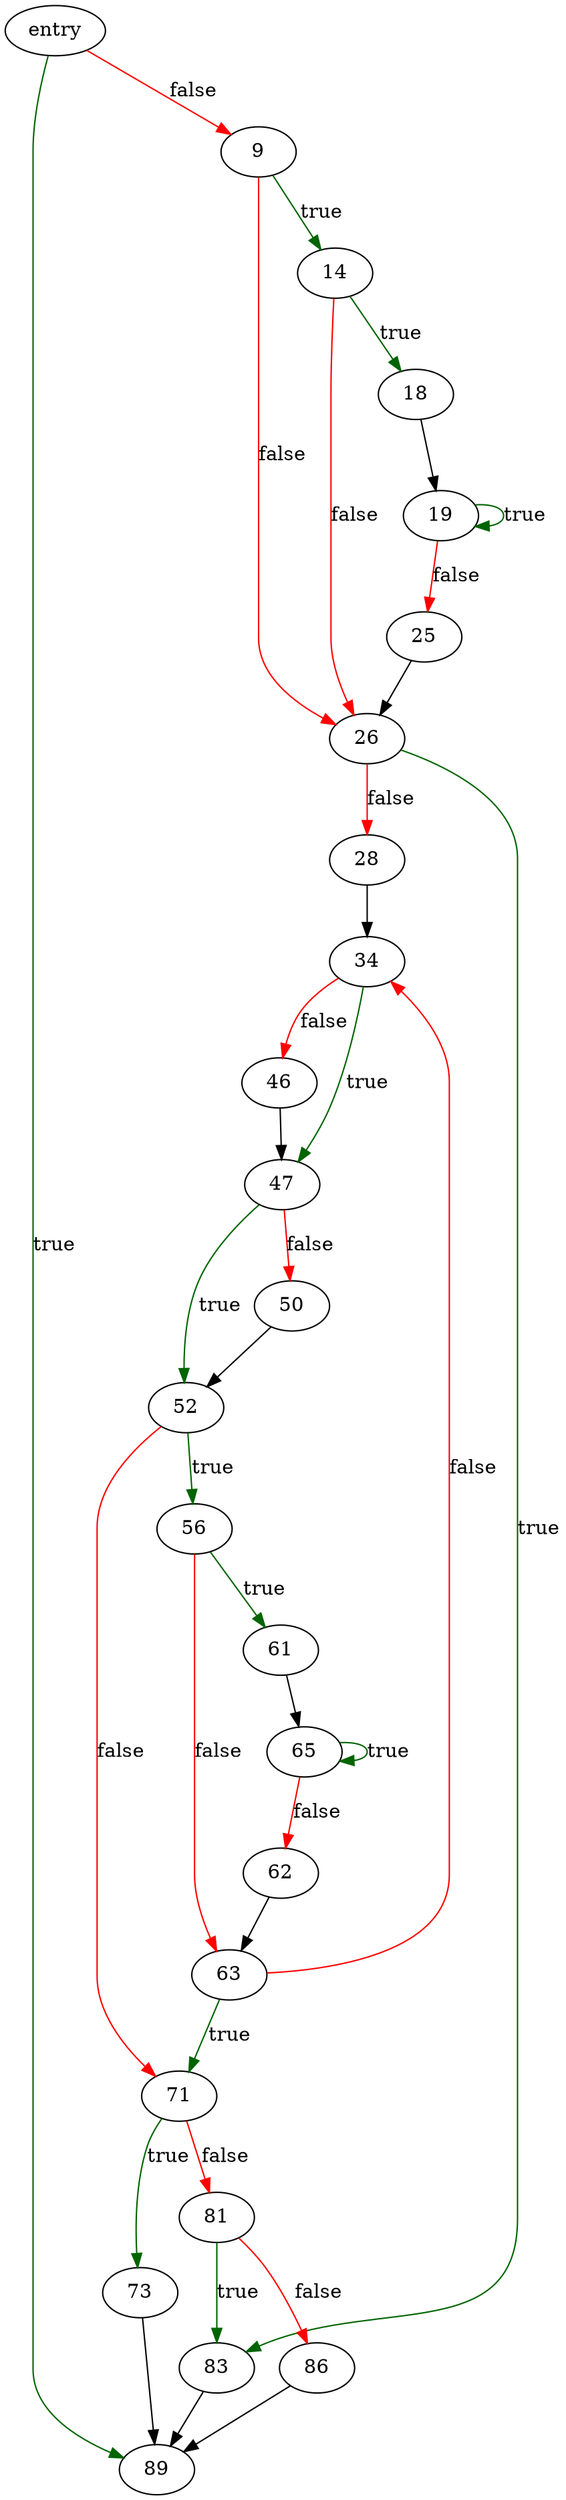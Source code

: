 digraph "pipe_fork" {
	// Node definitions.
	2 [label=entry];
	9;
	14;
	18;
	19;
	25;
	26;
	28;
	34;
	46;
	47;
	50;
	52;
	56;
	61;
	62;
	63;
	65;
	71;
	73;
	81;
	83;
	86;
	89;

	// Edge definitions.
	2 -> 9 [
		color=red
		label=false
	];
	2 -> 89 [
		color=darkgreen
		label=true
	];
	9 -> 14 [
		color=darkgreen
		label=true
	];
	9 -> 26 [
		color=red
		label=false
	];
	14 -> 18 [
		color=darkgreen
		label=true
	];
	14 -> 26 [
		color=red
		label=false
	];
	18 -> 19;
	19 -> 19 [
		color=darkgreen
		label=true
	];
	19 -> 25 [
		color=red
		label=false
	];
	25 -> 26;
	26 -> 28 [
		color=red
		label=false
	];
	26 -> 83 [
		color=darkgreen
		label=true
	];
	28 -> 34;
	34 -> 46 [
		color=red
		label=false
	];
	34 -> 47 [
		color=darkgreen
		label=true
	];
	46 -> 47;
	47 -> 50 [
		color=red
		label=false
	];
	47 -> 52 [
		color=darkgreen
		label=true
	];
	50 -> 52;
	52 -> 56 [
		color=darkgreen
		label=true
	];
	52 -> 71 [
		color=red
		label=false
	];
	56 -> 61 [
		color=darkgreen
		label=true
	];
	56 -> 63 [
		color=red
		label=false
	];
	61 -> 65;
	62 -> 63;
	63 -> 34 [
		color=red
		label=false
	];
	63 -> 71 [
		color=darkgreen
		label=true
	];
	65 -> 62 [
		color=red
		label=false
	];
	65 -> 65 [
		color=darkgreen
		label=true
	];
	71 -> 73 [
		color=darkgreen
		label=true
	];
	71 -> 81 [
		color=red
		label=false
	];
	73 -> 89;
	81 -> 83 [
		color=darkgreen
		label=true
	];
	81 -> 86 [
		color=red
		label=false
	];
	83 -> 89;
	86 -> 89;
}